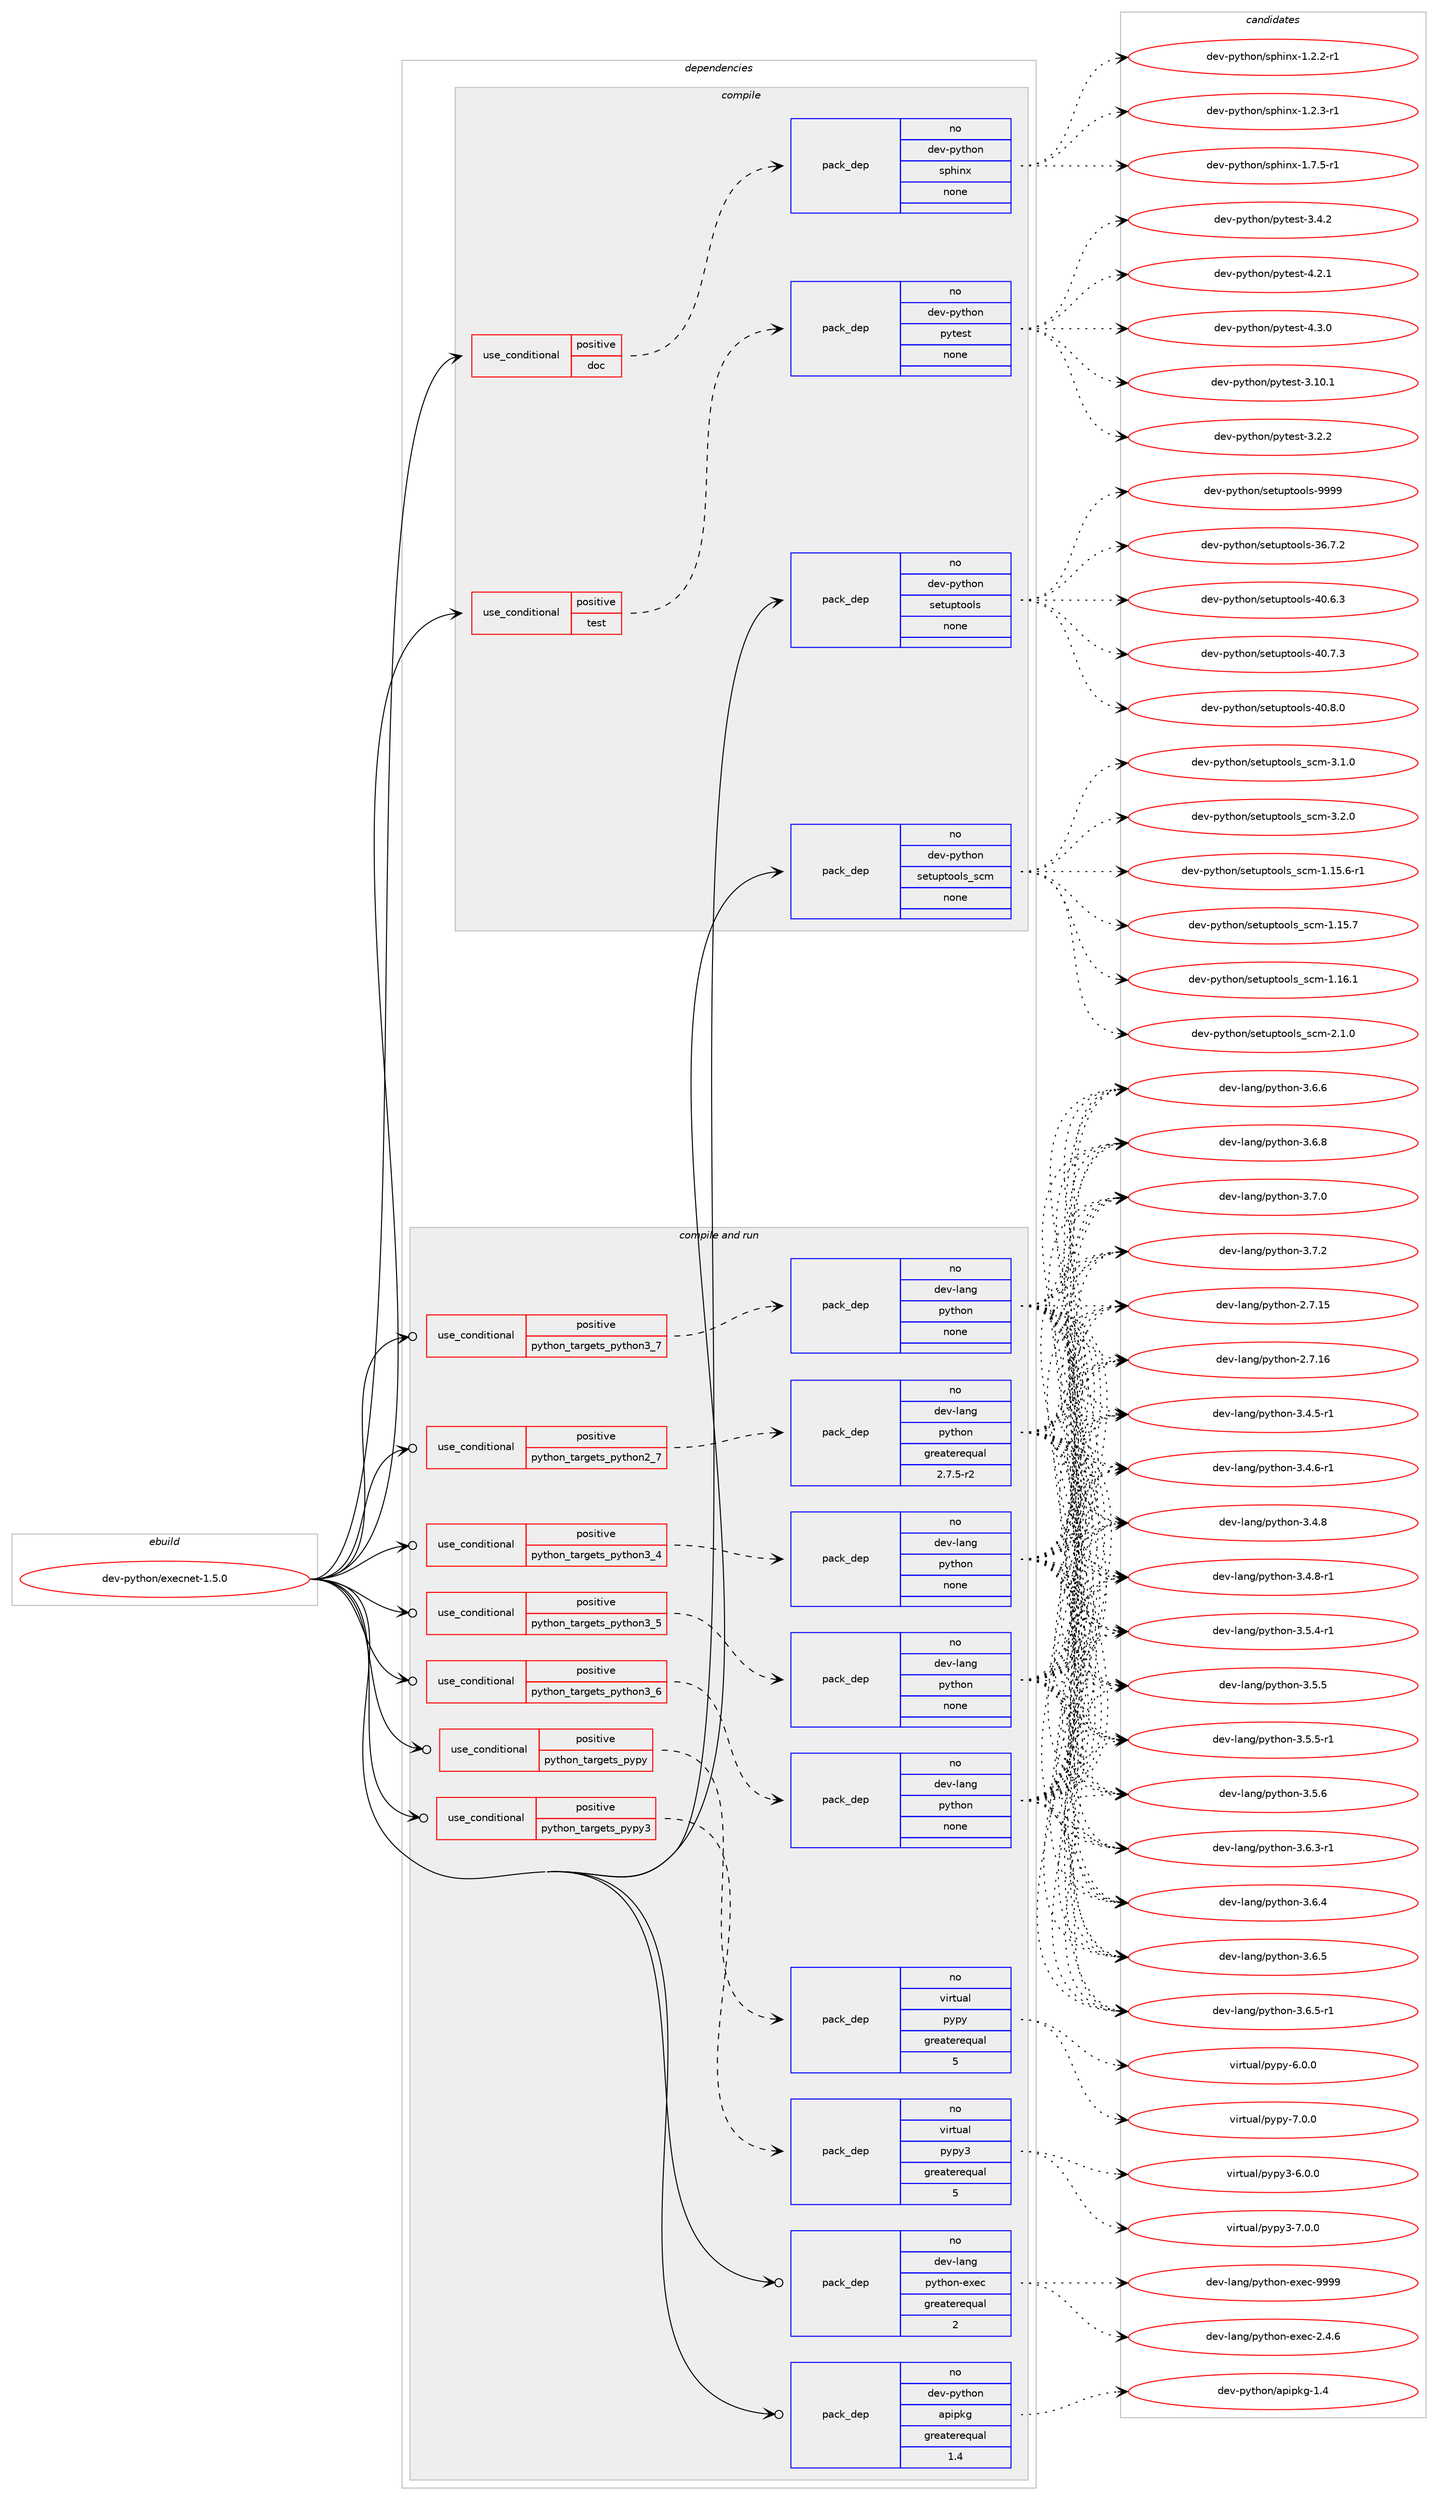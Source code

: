 digraph prolog {

# *************
# Graph options
# *************

newrank=true;
concentrate=true;
compound=true;
graph [rankdir=LR,fontname=Helvetica,fontsize=10,ranksep=1.5];#, ranksep=2.5, nodesep=0.2];
edge  [arrowhead=vee];
node  [fontname=Helvetica,fontsize=10];

# **********
# The ebuild
# **********

subgraph cluster_leftcol {
color=gray;
rank=same;
label=<<i>ebuild</i>>;
id [label="dev-python/execnet-1.5.0", color=red, width=4, href="../dev-python/execnet-1.5.0.svg"];
}

# ****************
# The dependencies
# ****************

subgraph cluster_midcol {
color=gray;
label=<<i>dependencies</i>>;
subgraph cluster_compile {
fillcolor="#eeeeee";
style=filled;
label=<<i>compile</i>>;
subgraph cond374009 {
dependency1408316 [label=<<TABLE BORDER="0" CELLBORDER="1" CELLSPACING="0" CELLPADDING="4"><TR><TD ROWSPAN="3" CELLPADDING="10">use_conditional</TD></TR><TR><TD>positive</TD></TR><TR><TD>doc</TD></TR></TABLE>>, shape=none, color=red];
subgraph pack1011048 {
dependency1408317 [label=<<TABLE BORDER="0" CELLBORDER="1" CELLSPACING="0" CELLPADDING="4" WIDTH="220"><TR><TD ROWSPAN="6" CELLPADDING="30">pack_dep</TD></TR><TR><TD WIDTH="110">no</TD></TR><TR><TD>dev-python</TD></TR><TR><TD>sphinx</TD></TR><TR><TD>none</TD></TR><TR><TD></TD></TR></TABLE>>, shape=none, color=blue];
}
dependency1408316:e -> dependency1408317:w [weight=20,style="dashed",arrowhead="vee"];
}
id:e -> dependency1408316:w [weight=20,style="solid",arrowhead="vee"];
subgraph cond374010 {
dependency1408318 [label=<<TABLE BORDER="0" CELLBORDER="1" CELLSPACING="0" CELLPADDING="4"><TR><TD ROWSPAN="3" CELLPADDING="10">use_conditional</TD></TR><TR><TD>positive</TD></TR><TR><TD>test</TD></TR></TABLE>>, shape=none, color=red];
subgraph pack1011049 {
dependency1408319 [label=<<TABLE BORDER="0" CELLBORDER="1" CELLSPACING="0" CELLPADDING="4" WIDTH="220"><TR><TD ROWSPAN="6" CELLPADDING="30">pack_dep</TD></TR><TR><TD WIDTH="110">no</TD></TR><TR><TD>dev-python</TD></TR><TR><TD>pytest</TD></TR><TR><TD>none</TD></TR><TR><TD></TD></TR></TABLE>>, shape=none, color=blue];
}
dependency1408318:e -> dependency1408319:w [weight=20,style="dashed",arrowhead="vee"];
}
id:e -> dependency1408318:w [weight=20,style="solid",arrowhead="vee"];
subgraph pack1011050 {
dependency1408320 [label=<<TABLE BORDER="0" CELLBORDER="1" CELLSPACING="0" CELLPADDING="4" WIDTH="220"><TR><TD ROWSPAN="6" CELLPADDING="30">pack_dep</TD></TR><TR><TD WIDTH="110">no</TD></TR><TR><TD>dev-python</TD></TR><TR><TD>setuptools</TD></TR><TR><TD>none</TD></TR><TR><TD></TD></TR></TABLE>>, shape=none, color=blue];
}
id:e -> dependency1408320:w [weight=20,style="solid",arrowhead="vee"];
subgraph pack1011051 {
dependency1408321 [label=<<TABLE BORDER="0" CELLBORDER="1" CELLSPACING="0" CELLPADDING="4" WIDTH="220"><TR><TD ROWSPAN="6" CELLPADDING="30">pack_dep</TD></TR><TR><TD WIDTH="110">no</TD></TR><TR><TD>dev-python</TD></TR><TR><TD>setuptools_scm</TD></TR><TR><TD>none</TD></TR><TR><TD></TD></TR></TABLE>>, shape=none, color=blue];
}
id:e -> dependency1408321:w [weight=20,style="solid",arrowhead="vee"];
}
subgraph cluster_compileandrun {
fillcolor="#eeeeee";
style=filled;
label=<<i>compile and run</i>>;
subgraph cond374011 {
dependency1408322 [label=<<TABLE BORDER="0" CELLBORDER="1" CELLSPACING="0" CELLPADDING="4"><TR><TD ROWSPAN="3" CELLPADDING="10">use_conditional</TD></TR><TR><TD>positive</TD></TR><TR><TD>python_targets_pypy</TD></TR></TABLE>>, shape=none, color=red];
subgraph pack1011052 {
dependency1408323 [label=<<TABLE BORDER="0" CELLBORDER="1" CELLSPACING="0" CELLPADDING="4" WIDTH="220"><TR><TD ROWSPAN="6" CELLPADDING="30">pack_dep</TD></TR><TR><TD WIDTH="110">no</TD></TR><TR><TD>virtual</TD></TR><TR><TD>pypy</TD></TR><TR><TD>greaterequal</TD></TR><TR><TD>5</TD></TR></TABLE>>, shape=none, color=blue];
}
dependency1408322:e -> dependency1408323:w [weight=20,style="dashed",arrowhead="vee"];
}
id:e -> dependency1408322:w [weight=20,style="solid",arrowhead="odotvee"];
subgraph cond374012 {
dependency1408324 [label=<<TABLE BORDER="0" CELLBORDER="1" CELLSPACING="0" CELLPADDING="4"><TR><TD ROWSPAN="3" CELLPADDING="10">use_conditional</TD></TR><TR><TD>positive</TD></TR><TR><TD>python_targets_pypy3</TD></TR></TABLE>>, shape=none, color=red];
subgraph pack1011053 {
dependency1408325 [label=<<TABLE BORDER="0" CELLBORDER="1" CELLSPACING="0" CELLPADDING="4" WIDTH="220"><TR><TD ROWSPAN="6" CELLPADDING="30">pack_dep</TD></TR><TR><TD WIDTH="110">no</TD></TR><TR><TD>virtual</TD></TR><TR><TD>pypy3</TD></TR><TR><TD>greaterequal</TD></TR><TR><TD>5</TD></TR></TABLE>>, shape=none, color=blue];
}
dependency1408324:e -> dependency1408325:w [weight=20,style="dashed",arrowhead="vee"];
}
id:e -> dependency1408324:w [weight=20,style="solid",arrowhead="odotvee"];
subgraph cond374013 {
dependency1408326 [label=<<TABLE BORDER="0" CELLBORDER="1" CELLSPACING="0" CELLPADDING="4"><TR><TD ROWSPAN="3" CELLPADDING="10">use_conditional</TD></TR><TR><TD>positive</TD></TR><TR><TD>python_targets_python2_7</TD></TR></TABLE>>, shape=none, color=red];
subgraph pack1011054 {
dependency1408327 [label=<<TABLE BORDER="0" CELLBORDER="1" CELLSPACING="0" CELLPADDING="4" WIDTH="220"><TR><TD ROWSPAN="6" CELLPADDING="30">pack_dep</TD></TR><TR><TD WIDTH="110">no</TD></TR><TR><TD>dev-lang</TD></TR><TR><TD>python</TD></TR><TR><TD>greaterequal</TD></TR><TR><TD>2.7.5-r2</TD></TR></TABLE>>, shape=none, color=blue];
}
dependency1408326:e -> dependency1408327:w [weight=20,style="dashed",arrowhead="vee"];
}
id:e -> dependency1408326:w [weight=20,style="solid",arrowhead="odotvee"];
subgraph cond374014 {
dependency1408328 [label=<<TABLE BORDER="0" CELLBORDER="1" CELLSPACING="0" CELLPADDING="4"><TR><TD ROWSPAN="3" CELLPADDING="10">use_conditional</TD></TR><TR><TD>positive</TD></TR><TR><TD>python_targets_python3_4</TD></TR></TABLE>>, shape=none, color=red];
subgraph pack1011055 {
dependency1408329 [label=<<TABLE BORDER="0" CELLBORDER="1" CELLSPACING="0" CELLPADDING="4" WIDTH="220"><TR><TD ROWSPAN="6" CELLPADDING="30">pack_dep</TD></TR><TR><TD WIDTH="110">no</TD></TR><TR><TD>dev-lang</TD></TR><TR><TD>python</TD></TR><TR><TD>none</TD></TR><TR><TD></TD></TR></TABLE>>, shape=none, color=blue];
}
dependency1408328:e -> dependency1408329:w [weight=20,style="dashed",arrowhead="vee"];
}
id:e -> dependency1408328:w [weight=20,style="solid",arrowhead="odotvee"];
subgraph cond374015 {
dependency1408330 [label=<<TABLE BORDER="0" CELLBORDER="1" CELLSPACING="0" CELLPADDING="4"><TR><TD ROWSPAN="3" CELLPADDING="10">use_conditional</TD></TR><TR><TD>positive</TD></TR><TR><TD>python_targets_python3_5</TD></TR></TABLE>>, shape=none, color=red];
subgraph pack1011056 {
dependency1408331 [label=<<TABLE BORDER="0" CELLBORDER="1" CELLSPACING="0" CELLPADDING="4" WIDTH="220"><TR><TD ROWSPAN="6" CELLPADDING="30">pack_dep</TD></TR><TR><TD WIDTH="110">no</TD></TR><TR><TD>dev-lang</TD></TR><TR><TD>python</TD></TR><TR><TD>none</TD></TR><TR><TD></TD></TR></TABLE>>, shape=none, color=blue];
}
dependency1408330:e -> dependency1408331:w [weight=20,style="dashed",arrowhead="vee"];
}
id:e -> dependency1408330:w [weight=20,style="solid",arrowhead="odotvee"];
subgraph cond374016 {
dependency1408332 [label=<<TABLE BORDER="0" CELLBORDER="1" CELLSPACING="0" CELLPADDING="4"><TR><TD ROWSPAN="3" CELLPADDING="10">use_conditional</TD></TR><TR><TD>positive</TD></TR><TR><TD>python_targets_python3_6</TD></TR></TABLE>>, shape=none, color=red];
subgraph pack1011057 {
dependency1408333 [label=<<TABLE BORDER="0" CELLBORDER="1" CELLSPACING="0" CELLPADDING="4" WIDTH="220"><TR><TD ROWSPAN="6" CELLPADDING="30">pack_dep</TD></TR><TR><TD WIDTH="110">no</TD></TR><TR><TD>dev-lang</TD></TR><TR><TD>python</TD></TR><TR><TD>none</TD></TR><TR><TD></TD></TR></TABLE>>, shape=none, color=blue];
}
dependency1408332:e -> dependency1408333:w [weight=20,style="dashed",arrowhead="vee"];
}
id:e -> dependency1408332:w [weight=20,style="solid",arrowhead="odotvee"];
subgraph cond374017 {
dependency1408334 [label=<<TABLE BORDER="0" CELLBORDER="1" CELLSPACING="0" CELLPADDING="4"><TR><TD ROWSPAN="3" CELLPADDING="10">use_conditional</TD></TR><TR><TD>positive</TD></TR><TR><TD>python_targets_python3_7</TD></TR></TABLE>>, shape=none, color=red];
subgraph pack1011058 {
dependency1408335 [label=<<TABLE BORDER="0" CELLBORDER="1" CELLSPACING="0" CELLPADDING="4" WIDTH="220"><TR><TD ROWSPAN="6" CELLPADDING="30">pack_dep</TD></TR><TR><TD WIDTH="110">no</TD></TR><TR><TD>dev-lang</TD></TR><TR><TD>python</TD></TR><TR><TD>none</TD></TR><TR><TD></TD></TR></TABLE>>, shape=none, color=blue];
}
dependency1408334:e -> dependency1408335:w [weight=20,style="dashed",arrowhead="vee"];
}
id:e -> dependency1408334:w [weight=20,style="solid",arrowhead="odotvee"];
subgraph pack1011059 {
dependency1408336 [label=<<TABLE BORDER="0" CELLBORDER="1" CELLSPACING="0" CELLPADDING="4" WIDTH="220"><TR><TD ROWSPAN="6" CELLPADDING="30">pack_dep</TD></TR><TR><TD WIDTH="110">no</TD></TR><TR><TD>dev-lang</TD></TR><TR><TD>python-exec</TD></TR><TR><TD>greaterequal</TD></TR><TR><TD>2</TD></TR></TABLE>>, shape=none, color=blue];
}
id:e -> dependency1408336:w [weight=20,style="solid",arrowhead="odotvee"];
subgraph pack1011060 {
dependency1408337 [label=<<TABLE BORDER="0" CELLBORDER="1" CELLSPACING="0" CELLPADDING="4" WIDTH="220"><TR><TD ROWSPAN="6" CELLPADDING="30">pack_dep</TD></TR><TR><TD WIDTH="110">no</TD></TR><TR><TD>dev-python</TD></TR><TR><TD>apipkg</TD></TR><TR><TD>greaterequal</TD></TR><TR><TD>1.4</TD></TR></TABLE>>, shape=none, color=blue];
}
id:e -> dependency1408337:w [weight=20,style="solid",arrowhead="odotvee"];
}
subgraph cluster_run {
fillcolor="#eeeeee";
style=filled;
label=<<i>run</i>>;
}
}

# **************
# The candidates
# **************

subgraph cluster_choices {
rank=same;
color=gray;
label=<<i>candidates</i>>;

subgraph choice1011048 {
color=black;
nodesep=1;
choice10010111845112121116104111110471151121041051101204549465046504511449 [label="dev-python/sphinx-1.2.2-r1", color=red, width=4,href="../dev-python/sphinx-1.2.2-r1.svg"];
choice10010111845112121116104111110471151121041051101204549465046514511449 [label="dev-python/sphinx-1.2.3-r1", color=red, width=4,href="../dev-python/sphinx-1.2.3-r1.svg"];
choice10010111845112121116104111110471151121041051101204549465546534511449 [label="dev-python/sphinx-1.7.5-r1", color=red, width=4,href="../dev-python/sphinx-1.7.5-r1.svg"];
dependency1408317:e -> choice10010111845112121116104111110471151121041051101204549465046504511449:w [style=dotted,weight="100"];
dependency1408317:e -> choice10010111845112121116104111110471151121041051101204549465046514511449:w [style=dotted,weight="100"];
dependency1408317:e -> choice10010111845112121116104111110471151121041051101204549465546534511449:w [style=dotted,weight="100"];
}
subgraph choice1011049 {
color=black;
nodesep=1;
choice100101118451121211161041111104711212111610111511645514649484649 [label="dev-python/pytest-3.10.1", color=red, width=4,href="../dev-python/pytest-3.10.1.svg"];
choice1001011184511212111610411111047112121116101115116455146504650 [label="dev-python/pytest-3.2.2", color=red, width=4,href="../dev-python/pytest-3.2.2.svg"];
choice1001011184511212111610411111047112121116101115116455146524650 [label="dev-python/pytest-3.4.2", color=red, width=4,href="../dev-python/pytest-3.4.2.svg"];
choice1001011184511212111610411111047112121116101115116455246504649 [label="dev-python/pytest-4.2.1", color=red, width=4,href="../dev-python/pytest-4.2.1.svg"];
choice1001011184511212111610411111047112121116101115116455246514648 [label="dev-python/pytest-4.3.0", color=red, width=4,href="../dev-python/pytest-4.3.0.svg"];
dependency1408319:e -> choice100101118451121211161041111104711212111610111511645514649484649:w [style=dotted,weight="100"];
dependency1408319:e -> choice1001011184511212111610411111047112121116101115116455146504650:w [style=dotted,weight="100"];
dependency1408319:e -> choice1001011184511212111610411111047112121116101115116455146524650:w [style=dotted,weight="100"];
dependency1408319:e -> choice1001011184511212111610411111047112121116101115116455246504649:w [style=dotted,weight="100"];
dependency1408319:e -> choice1001011184511212111610411111047112121116101115116455246514648:w [style=dotted,weight="100"];
}
subgraph choice1011050 {
color=black;
nodesep=1;
choice100101118451121211161041111104711510111611711211611111110811545515446554650 [label="dev-python/setuptools-36.7.2", color=red, width=4,href="../dev-python/setuptools-36.7.2.svg"];
choice100101118451121211161041111104711510111611711211611111110811545524846544651 [label="dev-python/setuptools-40.6.3", color=red, width=4,href="../dev-python/setuptools-40.6.3.svg"];
choice100101118451121211161041111104711510111611711211611111110811545524846554651 [label="dev-python/setuptools-40.7.3", color=red, width=4,href="../dev-python/setuptools-40.7.3.svg"];
choice100101118451121211161041111104711510111611711211611111110811545524846564648 [label="dev-python/setuptools-40.8.0", color=red, width=4,href="../dev-python/setuptools-40.8.0.svg"];
choice10010111845112121116104111110471151011161171121161111111081154557575757 [label="dev-python/setuptools-9999", color=red, width=4,href="../dev-python/setuptools-9999.svg"];
dependency1408320:e -> choice100101118451121211161041111104711510111611711211611111110811545515446554650:w [style=dotted,weight="100"];
dependency1408320:e -> choice100101118451121211161041111104711510111611711211611111110811545524846544651:w [style=dotted,weight="100"];
dependency1408320:e -> choice100101118451121211161041111104711510111611711211611111110811545524846554651:w [style=dotted,weight="100"];
dependency1408320:e -> choice100101118451121211161041111104711510111611711211611111110811545524846564648:w [style=dotted,weight="100"];
dependency1408320:e -> choice10010111845112121116104111110471151011161171121161111111081154557575757:w [style=dotted,weight="100"];
}
subgraph choice1011051 {
color=black;
nodesep=1;
choice10010111845112121116104111110471151011161171121161111111081159511599109454946495346544511449 [label="dev-python/setuptools_scm-1.15.6-r1", color=red, width=4,href="../dev-python/setuptools_scm-1.15.6-r1.svg"];
choice1001011184511212111610411111047115101116117112116111111108115951159910945494649534655 [label="dev-python/setuptools_scm-1.15.7", color=red, width=4,href="../dev-python/setuptools_scm-1.15.7.svg"];
choice1001011184511212111610411111047115101116117112116111111108115951159910945494649544649 [label="dev-python/setuptools_scm-1.16.1", color=red, width=4,href="../dev-python/setuptools_scm-1.16.1.svg"];
choice10010111845112121116104111110471151011161171121161111111081159511599109455046494648 [label="dev-python/setuptools_scm-2.1.0", color=red, width=4,href="../dev-python/setuptools_scm-2.1.0.svg"];
choice10010111845112121116104111110471151011161171121161111111081159511599109455146494648 [label="dev-python/setuptools_scm-3.1.0", color=red, width=4,href="../dev-python/setuptools_scm-3.1.0.svg"];
choice10010111845112121116104111110471151011161171121161111111081159511599109455146504648 [label="dev-python/setuptools_scm-3.2.0", color=red, width=4,href="../dev-python/setuptools_scm-3.2.0.svg"];
dependency1408321:e -> choice10010111845112121116104111110471151011161171121161111111081159511599109454946495346544511449:w [style=dotted,weight="100"];
dependency1408321:e -> choice1001011184511212111610411111047115101116117112116111111108115951159910945494649534655:w [style=dotted,weight="100"];
dependency1408321:e -> choice1001011184511212111610411111047115101116117112116111111108115951159910945494649544649:w [style=dotted,weight="100"];
dependency1408321:e -> choice10010111845112121116104111110471151011161171121161111111081159511599109455046494648:w [style=dotted,weight="100"];
dependency1408321:e -> choice10010111845112121116104111110471151011161171121161111111081159511599109455146494648:w [style=dotted,weight="100"];
dependency1408321:e -> choice10010111845112121116104111110471151011161171121161111111081159511599109455146504648:w [style=dotted,weight="100"];
}
subgraph choice1011052 {
color=black;
nodesep=1;
choice1181051141161179710847112121112121455446484648 [label="virtual/pypy-6.0.0", color=red, width=4,href="../virtual/pypy-6.0.0.svg"];
choice1181051141161179710847112121112121455546484648 [label="virtual/pypy-7.0.0", color=red, width=4,href="../virtual/pypy-7.0.0.svg"];
dependency1408323:e -> choice1181051141161179710847112121112121455446484648:w [style=dotted,weight="100"];
dependency1408323:e -> choice1181051141161179710847112121112121455546484648:w [style=dotted,weight="100"];
}
subgraph choice1011053 {
color=black;
nodesep=1;
choice118105114116117971084711212111212151455446484648 [label="virtual/pypy3-6.0.0", color=red, width=4,href="../virtual/pypy3-6.0.0.svg"];
choice118105114116117971084711212111212151455546484648 [label="virtual/pypy3-7.0.0", color=red, width=4,href="../virtual/pypy3-7.0.0.svg"];
dependency1408325:e -> choice118105114116117971084711212111212151455446484648:w [style=dotted,weight="100"];
dependency1408325:e -> choice118105114116117971084711212111212151455546484648:w [style=dotted,weight="100"];
}
subgraph choice1011054 {
color=black;
nodesep=1;
choice10010111845108971101034711212111610411111045504655464953 [label="dev-lang/python-2.7.15", color=red, width=4,href="../dev-lang/python-2.7.15.svg"];
choice10010111845108971101034711212111610411111045504655464954 [label="dev-lang/python-2.7.16", color=red, width=4,href="../dev-lang/python-2.7.16.svg"];
choice1001011184510897110103471121211161041111104551465246534511449 [label="dev-lang/python-3.4.5-r1", color=red, width=4,href="../dev-lang/python-3.4.5-r1.svg"];
choice1001011184510897110103471121211161041111104551465246544511449 [label="dev-lang/python-3.4.6-r1", color=red, width=4,href="../dev-lang/python-3.4.6-r1.svg"];
choice100101118451089711010347112121116104111110455146524656 [label="dev-lang/python-3.4.8", color=red, width=4,href="../dev-lang/python-3.4.8.svg"];
choice1001011184510897110103471121211161041111104551465246564511449 [label="dev-lang/python-3.4.8-r1", color=red, width=4,href="../dev-lang/python-3.4.8-r1.svg"];
choice1001011184510897110103471121211161041111104551465346524511449 [label="dev-lang/python-3.5.4-r1", color=red, width=4,href="../dev-lang/python-3.5.4-r1.svg"];
choice100101118451089711010347112121116104111110455146534653 [label="dev-lang/python-3.5.5", color=red, width=4,href="../dev-lang/python-3.5.5.svg"];
choice1001011184510897110103471121211161041111104551465346534511449 [label="dev-lang/python-3.5.5-r1", color=red, width=4,href="../dev-lang/python-3.5.5-r1.svg"];
choice100101118451089711010347112121116104111110455146534654 [label="dev-lang/python-3.5.6", color=red, width=4,href="../dev-lang/python-3.5.6.svg"];
choice1001011184510897110103471121211161041111104551465446514511449 [label="dev-lang/python-3.6.3-r1", color=red, width=4,href="../dev-lang/python-3.6.3-r1.svg"];
choice100101118451089711010347112121116104111110455146544652 [label="dev-lang/python-3.6.4", color=red, width=4,href="../dev-lang/python-3.6.4.svg"];
choice100101118451089711010347112121116104111110455146544653 [label="dev-lang/python-3.6.5", color=red, width=4,href="../dev-lang/python-3.6.5.svg"];
choice1001011184510897110103471121211161041111104551465446534511449 [label="dev-lang/python-3.6.5-r1", color=red, width=4,href="../dev-lang/python-3.6.5-r1.svg"];
choice100101118451089711010347112121116104111110455146544654 [label="dev-lang/python-3.6.6", color=red, width=4,href="../dev-lang/python-3.6.6.svg"];
choice100101118451089711010347112121116104111110455146544656 [label="dev-lang/python-3.6.8", color=red, width=4,href="../dev-lang/python-3.6.8.svg"];
choice100101118451089711010347112121116104111110455146554648 [label="dev-lang/python-3.7.0", color=red, width=4,href="../dev-lang/python-3.7.0.svg"];
choice100101118451089711010347112121116104111110455146554650 [label="dev-lang/python-3.7.2", color=red, width=4,href="../dev-lang/python-3.7.2.svg"];
dependency1408327:e -> choice10010111845108971101034711212111610411111045504655464953:w [style=dotted,weight="100"];
dependency1408327:e -> choice10010111845108971101034711212111610411111045504655464954:w [style=dotted,weight="100"];
dependency1408327:e -> choice1001011184510897110103471121211161041111104551465246534511449:w [style=dotted,weight="100"];
dependency1408327:e -> choice1001011184510897110103471121211161041111104551465246544511449:w [style=dotted,weight="100"];
dependency1408327:e -> choice100101118451089711010347112121116104111110455146524656:w [style=dotted,weight="100"];
dependency1408327:e -> choice1001011184510897110103471121211161041111104551465246564511449:w [style=dotted,weight="100"];
dependency1408327:e -> choice1001011184510897110103471121211161041111104551465346524511449:w [style=dotted,weight="100"];
dependency1408327:e -> choice100101118451089711010347112121116104111110455146534653:w [style=dotted,weight="100"];
dependency1408327:e -> choice1001011184510897110103471121211161041111104551465346534511449:w [style=dotted,weight="100"];
dependency1408327:e -> choice100101118451089711010347112121116104111110455146534654:w [style=dotted,weight="100"];
dependency1408327:e -> choice1001011184510897110103471121211161041111104551465446514511449:w [style=dotted,weight="100"];
dependency1408327:e -> choice100101118451089711010347112121116104111110455146544652:w [style=dotted,weight="100"];
dependency1408327:e -> choice100101118451089711010347112121116104111110455146544653:w [style=dotted,weight="100"];
dependency1408327:e -> choice1001011184510897110103471121211161041111104551465446534511449:w [style=dotted,weight="100"];
dependency1408327:e -> choice100101118451089711010347112121116104111110455146544654:w [style=dotted,weight="100"];
dependency1408327:e -> choice100101118451089711010347112121116104111110455146544656:w [style=dotted,weight="100"];
dependency1408327:e -> choice100101118451089711010347112121116104111110455146554648:w [style=dotted,weight="100"];
dependency1408327:e -> choice100101118451089711010347112121116104111110455146554650:w [style=dotted,weight="100"];
}
subgraph choice1011055 {
color=black;
nodesep=1;
choice10010111845108971101034711212111610411111045504655464953 [label="dev-lang/python-2.7.15", color=red, width=4,href="../dev-lang/python-2.7.15.svg"];
choice10010111845108971101034711212111610411111045504655464954 [label="dev-lang/python-2.7.16", color=red, width=4,href="../dev-lang/python-2.7.16.svg"];
choice1001011184510897110103471121211161041111104551465246534511449 [label="dev-lang/python-3.4.5-r1", color=red, width=4,href="../dev-lang/python-3.4.5-r1.svg"];
choice1001011184510897110103471121211161041111104551465246544511449 [label="dev-lang/python-3.4.6-r1", color=red, width=4,href="../dev-lang/python-3.4.6-r1.svg"];
choice100101118451089711010347112121116104111110455146524656 [label="dev-lang/python-3.4.8", color=red, width=4,href="../dev-lang/python-3.4.8.svg"];
choice1001011184510897110103471121211161041111104551465246564511449 [label="dev-lang/python-3.4.8-r1", color=red, width=4,href="../dev-lang/python-3.4.8-r1.svg"];
choice1001011184510897110103471121211161041111104551465346524511449 [label="dev-lang/python-3.5.4-r1", color=red, width=4,href="../dev-lang/python-3.5.4-r1.svg"];
choice100101118451089711010347112121116104111110455146534653 [label="dev-lang/python-3.5.5", color=red, width=4,href="../dev-lang/python-3.5.5.svg"];
choice1001011184510897110103471121211161041111104551465346534511449 [label="dev-lang/python-3.5.5-r1", color=red, width=4,href="../dev-lang/python-3.5.5-r1.svg"];
choice100101118451089711010347112121116104111110455146534654 [label="dev-lang/python-3.5.6", color=red, width=4,href="../dev-lang/python-3.5.6.svg"];
choice1001011184510897110103471121211161041111104551465446514511449 [label="dev-lang/python-3.6.3-r1", color=red, width=4,href="../dev-lang/python-3.6.3-r1.svg"];
choice100101118451089711010347112121116104111110455146544652 [label="dev-lang/python-3.6.4", color=red, width=4,href="../dev-lang/python-3.6.4.svg"];
choice100101118451089711010347112121116104111110455146544653 [label="dev-lang/python-3.6.5", color=red, width=4,href="../dev-lang/python-3.6.5.svg"];
choice1001011184510897110103471121211161041111104551465446534511449 [label="dev-lang/python-3.6.5-r1", color=red, width=4,href="../dev-lang/python-3.6.5-r1.svg"];
choice100101118451089711010347112121116104111110455146544654 [label="dev-lang/python-3.6.6", color=red, width=4,href="../dev-lang/python-3.6.6.svg"];
choice100101118451089711010347112121116104111110455146544656 [label="dev-lang/python-3.6.8", color=red, width=4,href="../dev-lang/python-3.6.8.svg"];
choice100101118451089711010347112121116104111110455146554648 [label="dev-lang/python-3.7.0", color=red, width=4,href="../dev-lang/python-3.7.0.svg"];
choice100101118451089711010347112121116104111110455146554650 [label="dev-lang/python-3.7.2", color=red, width=4,href="../dev-lang/python-3.7.2.svg"];
dependency1408329:e -> choice10010111845108971101034711212111610411111045504655464953:w [style=dotted,weight="100"];
dependency1408329:e -> choice10010111845108971101034711212111610411111045504655464954:w [style=dotted,weight="100"];
dependency1408329:e -> choice1001011184510897110103471121211161041111104551465246534511449:w [style=dotted,weight="100"];
dependency1408329:e -> choice1001011184510897110103471121211161041111104551465246544511449:w [style=dotted,weight="100"];
dependency1408329:e -> choice100101118451089711010347112121116104111110455146524656:w [style=dotted,weight="100"];
dependency1408329:e -> choice1001011184510897110103471121211161041111104551465246564511449:w [style=dotted,weight="100"];
dependency1408329:e -> choice1001011184510897110103471121211161041111104551465346524511449:w [style=dotted,weight="100"];
dependency1408329:e -> choice100101118451089711010347112121116104111110455146534653:w [style=dotted,weight="100"];
dependency1408329:e -> choice1001011184510897110103471121211161041111104551465346534511449:w [style=dotted,weight="100"];
dependency1408329:e -> choice100101118451089711010347112121116104111110455146534654:w [style=dotted,weight="100"];
dependency1408329:e -> choice1001011184510897110103471121211161041111104551465446514511449:w [style=dotted,weight="100"];
dependency1408329:e -> choice100101118451089711010347112121116104111110455146544652:w [style=dotted,weight="100"];
dependency1408329:e -> choice100101118451089711010347112121116104111110455146544653:w [style=dotted,weight="100"];
dependency1408329:e -> choice1001011184510897110103471121211161041111104551465446534511449:w [style=dotted,weight="100"];
dependency1408329:e -> choice100101118451089711010347112121116104111110455146544654:w [style=dotted,weight="100"];
dependency1408329:e -> choice100101118451089711010347112121116104111110455146544656:w [style=dotted,weight="100"];
dependency1408329:e -> choice100101118451089711010347112121116104111110455146554648:w [style=dotted,weight="100"];
dependency1408329:e -> choice100101118451089711010347112121116104111110455146554650:w [style=dotted,weight="100"];
}
subgraph choice1011056 {
color=black;
nodesep=1;
choice10010111845108971101034711212111610411111045504655464953 [label="dev-lang/python-2.7.15", color=red, width=4,href="../dev-lang/python-2.7.15.svg"];
choice10010111845108971101034711212111610411111045504655464954 [label="dev-lang/python-2.7.16", color=red, width=4,href="../dev-lang/python-2.7.16.svg"];
choice1001011184510897110103471121211161041111104551465246534511449 [label="dev-lang/python-3.4.5-r1", color=red, width=4,href="../dev-lang/python-3.4.5-r1.svg"];
choice1001011184510897110103471121211161041111104551465246544511449 [label="dev-lang/python-3.4.6-r1", color=red, width=4,href="../dev-lang/python-3.4.6-r1.svg"];
choice100101118451089711010347112121116104111110455146524656 [label="dev-lang/python-3.4.8", color=red, width=4,href="../dev-lang/python-3.4.8.svg"];
choice1001011184510897110103471121211161041111104551465246564511449 [label="dev-lang/python-3.4.8-r1", color=red, width=4,href="../dev-lang/python-3.4.8-r1.svg"];
choice1001011184510897110103471121211161041111104551465346524511449 [label="dev-lang/python-3.5.4-r1", color=red, width=4,href="../dev-lang/python-3.5.4-r1.svg"];
choice100101118451089711010347112121116104111110455146534653 [label="dev-lang/python-3.5.5", color=red, width=4,href="../dev-lang/python-3.5.5.svg"];
choice1001011184510897110103471121211161041111104551465346534511449 [label="dev-lang/python-3.5.5-r1", color=red, width=4,href="../dev-lang/python-3.5.5-r1.svg"];
choice100101118451089711010347112121116104111110455146534654 [label="dev-lang/python-3.5.6", color=red, width=4,href="../dev-lang/python-3.5.6.svg"];
choice1001011184510897110103471121211161041111104551465446514511449 [label="dev-lang/python-3.6.3-r1", color=red, width=4,href="../dev-lang/python-3.6.3-r1.svg"];
choice100101118451089711010347112121116104111110455146544652 [label="dev-lang/python-3.6.4", color=red, width=4,href="../dev-lang/python-3.6.4.svg"];
choice100101118451089711010347112121116104111110455146544653 [label="dev-lang/python-3.6.5", color=red, width=4,href="../dev-lang/python-3.6.5.svg"];
choice1001011184510897110103471121211161041111104551465446534511449 [label="dev-lang/python-3.6.5-r1", color=red, width=4,href="../dev-lang/python-3.6.5-r1.svg"];
choice100101118451089711010347112121116104111110455146544654 [label="dev-lang/python-3.6.6", color=red, width=4,href="../dev-lang/python-3.6.6.svg"];
choice100101118451089711010347112121116104111110455146544656 [label="dev-lang/python-3.6.8", color=red, width=4,href="../dev-lang/python-3.6.8.svg"];
choice100101118451089711010347112121116104111110455146554648 [label="dev-lang/python-3.7.0", color=red, width=4,href="../dev-lang/python-3.7.0.svg"];
choice100101118451089711010347112121116104111110455146554650 [label="dev-lang/python-3.7.2", color=red, width=4,href="../dev-lang/python-3.7.2.svg"];
dependency1408331:e -> choice10010111845108971101034711212111610411111045504655464953:w [style=dotted,weight="100"];
dependency1408331:e -> choice10010111845108971101034711212111610411111045504655464954:w [style=dotted,weight="100"];
dependency1408331:e -> choice1001011184510897110103471121211161041111104551465246534511449:w [style=dotted,weight="100"];
dependency1408331:e -> choice1001011184510897110103471121211161041111104551465246544511449:w [style=dotted,weight="100"];
dependency1408331:e -> choice100101118451089711010347112121116104111110455146524656:w [style=dotted,weight="100"];
dependency1408331:e -> choice1001011184510897110103471121211161041111104551465246564511449:w [style=dotted,weight="100"];
dependency1408331:e -> choice1001011184510897110103471121211161041111104551465346524511449:w [style=dotted,weight="100"];
dependency1408331:e -> choice100101118451089711010347112121116104111110455146534653:w [style=dotted,weight="100"];
dependency1408331:e -> choice1001011184510897110103471121211161041111104551465346534511449:w [style=dotted,weight="100"];
dependency1408331:e -> choice100101118451089711010347112121116104111110455146534654:w [style=dotted,weight="100"];
dependency1408331:e -> choice1001011184510897110103471121211161041111104551465446514511449:w [style=dotted,weight="100"];
dependency1408331:e -> choice100101118451089711010347112121116104111110455146544652:w [style=dotted,weight="100"];
dependency1408331:e -> choice100101118451089711010347112121116104111110455146544653:w [style=dotted,weight="100"];
dependency1408331:e -> choice1001011184510897110103471121211161041111104551465446534511449:w [style=dotted,weight="100"];
dependency1408331:e -> choice100101118451089711010347112121116104111110455146544654:w [style=dotted,weight="100"];
dependency1408331:e -> choice100101118451089711010347112121116104111110455146544656:w [style=dotted,weight="100"];
dependency1408331:e -> choice100101118451089711010347112121116104111110455146554648:w [style=dotted,weight="100"];
dependency1408331:e -> choice100101118451089711010347112121116104111110455146554650:w [style=dotted,weight="100"];
}
subgraph choice1011057 {
color=black;
nodesep=1;
choice10010111845108971101034711212111610411111045504655464953 [label="dev-lang/python-2.7.15", color=red, width=4,href="../dev-lang/python-2.7.15.svg"];
choice10010111845108971101034711212111610411111045504655464954 [label="dev-lang/python-2.7.16", color=red, width=4,href="../dev-lang/python-2.7.16.svg"];
choice1001011184510897110103471121211161041111104551465246534511449 [label="dev-lang/python-3.4.5-r1", color=red, width=4,href="../dev-lang/python-3.4.5-r1.svg"];
choice1001011184510897110103471121211161041111104551465246544511449 [label="dev-lang/python-3.4.6-r1", color=red, width=4,href="../dev-lang/python-3.4.6-r1.svg"];
choice100101118451089711010347112121116104111110455146524656 [label="dev-lang/python-3.4.8", color=red, width=4,href="../dev-lang/python-3.4.8.svg"];
choice1001011184510897110103471121211161041111104551465246564511449 [label="dev-lang/python-3.4.8-r1", color=red, width=4,href="../dev-lang/python-3.4.8-r1.svg"];
choice1001011184510897110103471121211161041111104551465346524511449 [label="dev-lang/python-3.5.4-r1", color=red, width=4,href="../dev-lang/python-3.5.4-r1.svg"];
choice100101118451089711010347112121116104111110455146534653 [label="dev-lang/python-3.5.5", color=red, width=4,href="../dev-lang/python-3.5.5.svg"];
choice1001011184510897110103471121211161041111104551465346534511449 [label="dev-lang/python-3.5.5-r1", color=red, width=4,href="../dev-lang/python-3.5.5-r1.svg"];
choice100101118451089711010347112121116104111110455146534654 [label="dev-lang/python-3.5.6", color=red, width=4,href="../dev-lang/python-3.5.6.svg"];
choice1001011184510897110103471121211161041111104551465446514511449 [label="dev-lang/python-3.6.3-r1", color=red, width=4,href="../dev-lang/python-3.6.3-r1.svg"];
choice100101118451089711010347112121116104111110455146544652 [label="dev-lang/python-3.6.4", color=red, width=4,href="../dev-lang/python-3.6.4.svg"];
choice100101118451089711010347112121116104111110455146544653 [label="dev-lang/python-3.6.5", color=red, width=4,href="../dev-lang/python-3.6.5.svg"];
choice1001011184510897110103471121211161041111104551465446534511449 [label="dev-lang/python-3.6.5-r1", color=red, width=4,href="../dev-lang/python-3.6.5-r1.svg"];
choice100101118451089711010347112121116104111110455146544654 [label="dev-lang/python-3.6.6", color=red, width=4,href="../dev-lang/python-3.6.6.svg"];
choice100101118451089711010347112121116104111110455146544656 [label="dev-lang/python-3.6.8", color=red, width=4,href="../dev-lang/python-3.6.8.svg"];
choice100101118451089711010347112121116104111110455146554648 [label="dev-lang/python-3.7.0", color=red, width=4,href="../dev-lang/python-3.7.0.svg"];
choice100101118451089711010347112121116104111110455146554650 [label="dev-lang/python-3.7.2", color=red, width=4,href="../dev-lang/python-3.7.2.svg"];
dependency1408333:e -> choice10010111845108971101034711212111610411111045504655464953:w [style=dotted,weight="100"];
dependency1408333:e -> choice10010111845108971101034711212111610411111045504655464954:w [style=dotted,weight="100"];
dependency1408333:e -> choice1001011184510897110103471121211161041111104551465246534511449:w [style=dotted,weight="100"];
dependency1408333:e -> choice1001011184510897110103471121211161041111104551465246544511449:w [style=dotted,weight="100"];
dependency1408333:e -> choice100101118451089711010347112121116104111110455146524656:w [style=dotted,weight="100"];
dependency1408333:e -> choice1001011184510897110103471121211161041111104551465246564511449:w [style=dotted,weight="100"];
dependency1408333:e -> choice1001011184510897110103471121211161041111104551465346524511449:w [style=dotted,weight="100"];
dependency1408333:e -> choice100101118451089711010347112121116104111110455146534653:w [style=dotted,weight="100"];
dependency1408333:e -> choice1001011184510897110103471121211161041111104551465346534511449:w [style=dotted,weight="100"];
dependency1408333:e -> choice100101118451089711010347112121116104111110455146534654:w [style=dotted,weight="100"];
dependency1408333:e -> choice1001011184510897110103471121211161041111104551465446514511449:w [style=dotted,weight="100"];
dependency1408333:e -> choice100101118451089711010347112121116104111110455146544652:w [style=dotted,weight="100"];
dependency1408333:e -> choice100101118451089711010347112121116104111110455146544653:w [style=dotted,weight="100"];
dependency1408333:e -> choice1001011184510897110103471121211161041111104551465446534511449:w [style=dotted,weight="100"];
dependency1408333:e -> choice100101118451089711010347112121116104111110455146544654:w [style=dotted,weight="100"];
dependency1408333:e -> choice100101118451089711010347112121116104111110455146544656:w [style=dotted,weight="100"];
dependency1408333:e -> choice100101118451089711010347112121116104111110455146554648:w [style=dotted,weight="100"];
dependency1408333:e -> choice100101118451089711010347112121116104111110455146554650:w [style=dotted,weight="100"];
}
subgraph choice1011058 {
color=black;
nodesep=1;
choice10010111845108971101034711212111610411111045504655464953 [label="dev-lang/python-2.7.15", color=red, width=4,href="../dev-lang/python-2.7.15.svg"];
choice10010111845108971101034711212111610411111045504655464954 [label="dev-lang/python-2.7.16", color=red, width=4,href="../dev-lang/python-2.7.16.svg"];
choice1001011184510897110103471121211161041111104551465246534511449 [label="dev-lang/python-3.4.5-r1", color=red, width=4,href="../dev-lang/python-3.4.5-r1.svg"];
choice1001011184510897110103471121211161041111104551465246544511449 [label="dev-lang/python-3.4.6-r1", color=red, width=4,href="../dev-lang/python-3.4.6-r1.svg"];
choice100101118451089711010347112121116104111110455146524656 [label="dev-lang/python-3.4.8", color=red, width=4,href="../dev-lang/python-3.4.8.svg"];
choice1001011184510897110103471121211161041111104551465246564511449 [label="dev-lang/python-3.4.8-r1", color=red, width=4,href="../dev-lang/python-3.4.8-r1.svg"];
choice1001011184510897110103471121211161041111104551465346524511449 [label="dev-lang/python-3.5.4-r1", color=red, width=4,href="../dev-lang/python-3.5.4-r1.svg"];
choice100101118451089711010347112121116104111110455146534653 [label="dev-lang/python-3.5.5", color=red, width=4,href="../dev-lang/python-3.5.5.svg"];
choice1001011184510897110103471121211161041111104551465346534511449 [label="dev-lang/python-3.5.5-r1", color=red, width=4,href="../dev-lang/python-3.5.5-r1.svg"];
choice100101118451089711010347112121116104111110455146534654 [label="dev-lang/python-3.5.6", color=red, width=4,href="../dev-lang/python-3.5.6.svg"];
choice1001011184510897110103471121211161041111104551465446514511449 [label="dev-lang/python-3.6.3-r1", color=red, width=4,href="../dev-lang/python-3.6.3-r1.svg"];
choice100101118451089711010347112121116104111110455146544652 [label="dev-lang/python-3.6.4", color=red, width=4,href="../dev-lang/python-3.6.4.svg"];
choice100101118451089711010347112121116104111110455146544653 [label="dev-lang/python-3.6.5", color=red, width=4,href="../dev-lang/python-3.6.5.svg"];
choice1001011184510897110103471121211161041111104551465446534511449 [label="dev-lang/python-3.6.5-r1", color=red, width=4,href="../dev-lang/python-3.6.5-r1.svg"];
choice100101118451089711010347112121116104111110455146544654 [label="dev-lang/python-3.6.6", color=red, width=4,href="../dev-lang/python-3.6.6.svg"];
choice100101118451089711010347112121116104111110455146544656 [label="dev-lang/python-3.6.8", color=red, width=4,href="../dev-lang/python-3.6.8.svg"];
choice100101118451089711010347112121116104111110455146554648 [label="dev-lang/python-3.7.0", color=red, width=4,href="../dev-lang/python-3.7.0.svg"];
choice100101118451089711010347112121116104111110455146554650 [label="dev-lang/python-3.7.2", color=red, width=4,href="../dev-lang/python-3.7.2.svg"];
dependency1408335:e -> choice10010111845108971101034711212111610411111045504655464953:w [style=dotted,weight="100"];
dependency1408335:e -> choice10010111845108971101034711212111610411111045504655464954:w [style=dotted,weight="100"];
dependency1408335:e -> choice1001011184510897110103471121211161041111104551465246534511449:w [style=dotted,weight="100"];
dependency1408335:e -> choice1001011184510897110103471121211161041111104551465246544511449:w [style=dotted,weight="100"];
dependency1408335:e -> choice100101118451089711010347112121116104111110455146524656:w [style=dotted,weight="100"];
dependency1408335:e -> choice1001011184510897110103471121211161041111104551465246564511449:w [style=dotted,weight="100"];
dependency1408335:e -> choice1001011184510897110103471121211161041111104551465346524511449:w [style=dotted,weight="100"];
dependency1408335:e -> choice100101118451089711010347112121116104111110455146534653:w [style=dotted,weight="100"];
dependency1408335:e -> choice1001011184510897110103471121211161041111104551465346534511449:w [style=dotted,weight="100"];
dependency1408335:e -> choice100101118451089711010347112121116104111110455146534654:w [style=dotted,weight="100"];
dependency1408335:e -> choice1001011184510897110103471121211161041111104551465446514511449:w [style=dotted,weight="100"];
dependency1408335:e -> choice100101118451089711010347112121116104111110455146544652:w [style=dotted,weight="100"];
dependency1408335:e -> choice100101118451089711010347112121116104111110455146544653:w [style=dotted,weight="100"];
dependency1408335:e -> choice1001011184510897110103471121211161041111104551465446534511449:w [style=dotted,weight="100"];
dependency1408335:e -> choice100101118451089711010347112121116104111110455146544654:w [style=dotted,weight="100"];
dependency1408335:e -> choice100101118451089711010347112121116104111110455146544656:w [style=dotted,weight="100"];
dependency1408335:e -> choice100101118451089711010347112121116104111110455146554648:w [style=dotted,weight="100"];
dependency1408335:e -> choice100101118451089711010347112121116104111110455146554650:w [style=dotted,weight="100"];
}
subgraph choice1011059 {
color=black;
nodesep=1;
choice1001011184510897110103471121211161041111104510112010199455046524654 [label="dev-lang/python-exec-2.4.6", color=red, width=4,href="../dev-lang/python-exec-2.4.6.svg"];
choice10010111845108971101034711212111610411111045101120101994557575757 [label="dev-lang/python-exec-9999", color=red, width=4,href="../dev-lang/python-exec-9999.svg"];
dependency1408336:e -> choice1001011184510897110103471121211161041111104510112010199455046524654:w [style=dotted,weight="100"];
dependency1408336:e -> choice10010111845108971101034711212111610411111045101120101994557575757:w [style=dotted,weight="100"];
}
subgraph choice1011060 {
color=black;
nodesep=1;
choice10010111845112121116104111110479711210511210710345494652 [label="dev-python/apipkg-1.4", color=red, width=4,href="../dev-python/apipkg-1.4.svg"];
dependency1408337:e -> choice10010111845112121116104111110479711210511210710345494652:w [style=dotted,weight="100"];
}
}

}
